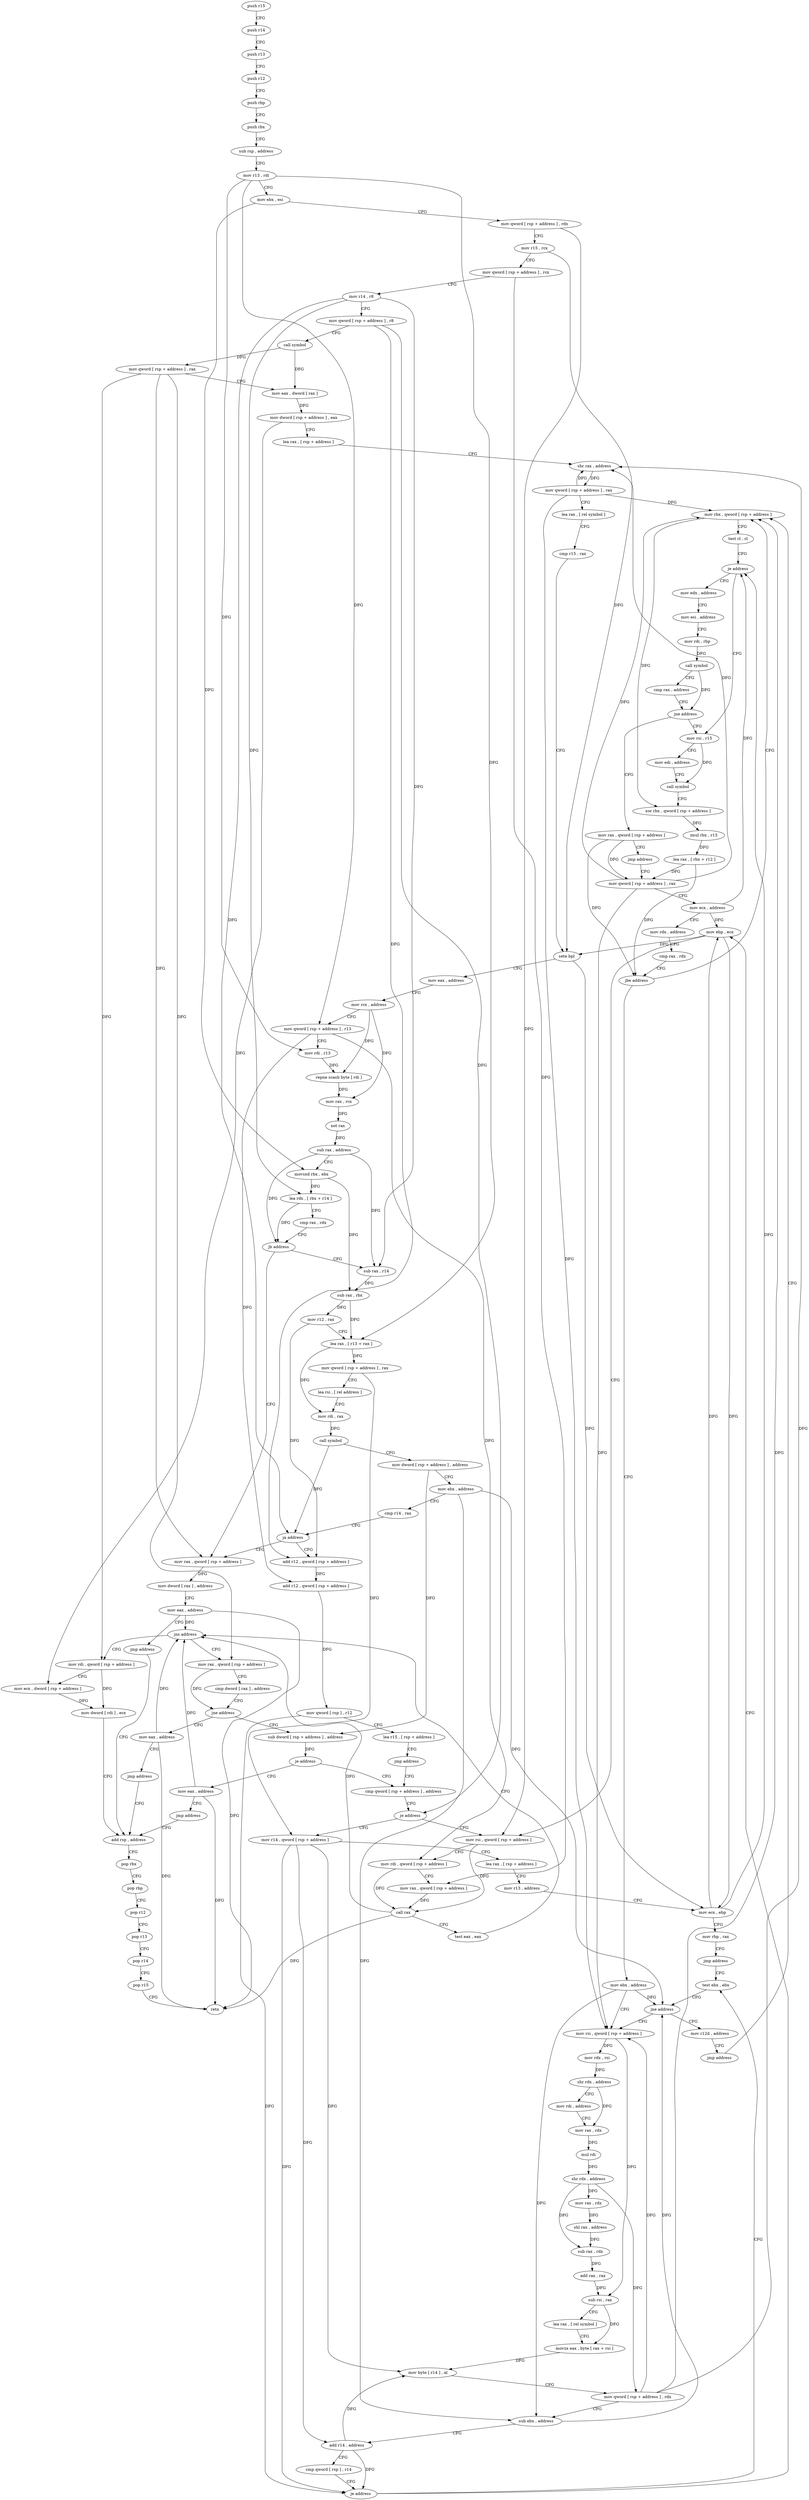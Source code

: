 digraph "func" {
"275462" [label = "push r15" ]
"275464" [label = "push r14" ]
"275466" [label = "push r13" ]
"275468" [label = "push r12" ]
"275470" [label = "push rbp" ]
"275471" [label = "push rbx" ]
"275472" [label = "sub rsp , address" ]
"275476" [label = "mov r13 , rdi" ]
"275479" [label = "mov ebx , esi" ]
"275481" [label = "mov qword [ rsp + address ] , rdx" ]
"275486" [label = "mov r15 , rcx" ]
"275489" [label = "mov qword [ rsp + address ] , rcx" ]
"275494" [label = "mov r14 , r8" ]
"275497" [label = "mov qword [ rsp + address ] , r8" ]
"275502" [label = "call symbol" ]
"275507" [label = "mov qword [ rsp + address ] , rax" ]
"275512" [label = "mov eax , dword [ rax ]" ]
"275514" [label = "mov dword [ rsp + address ] , eax" ]
"275518" [label = "lea rax , [ rsp + address ]" ]
"275523" [label = "shr rax , address" ]
"275527" [label = "mov qword [ rsp + address ] , rax" ]
"275532" [label = "lea rax , [ rel symbol ]" ]
"275539" [label = "cmp r15 , rax" ]
"275542" [label = "sete bpl" ]
"275546" [label = "mov eax , address" ]
"275551" [label = "mov rcx , address" ]
"275558" [label = "mov qword [ rsp + address ] , r13" ]
"275563" [label = "mov rdi , r13" ]
"275566" [label = "repne scasb byte [ rdi ]" ]
"275568" [label = "mov rax , rcx" ]
"275571" [label = "not rax" ]
"275574" [label = "sub rax , address" ]
"275578" [label = "movsxd rbx , ebx" ]
"275581" [label = "lea rdx , [ rbx + r14 ]" ]
"275585" [label = "cmp rax , rdx" ]
"275588" [label = "jb address" ]
"275666" [label = "mov rax , qword [ rsp + address ]" ]
"275590" [label = "sub rax , r14" ]
"275671" [label = "mov dword [ rax ] , address" ]
"275677" [label = "mov eax , address" ]
"275682" [label = "jmp address" ]
"275963" [label = "add rsp , address" ]
"275593" [label = "sub rax , rbx" ]
"275596" [label = "mov r12 , rax" ]
"275599" [label = "lea rax , [ r13 + rax ]" ]
"275604" [label = "mov qword [ rsp + address ] , rax" ]
"275609" [label = "lea rsi , [ rel address ]" ]
"275616" [label = "mov rdi , rax" ]
"275619" [label = "call symbol" ]
"275624" [label = "mov dword [ rsp + address ] , address" ]
"275632" [label = "mov ebx , address" ]
"275637" [label = "cmp r14 , rax" ]
"275640" [label = "ja address" ]
"275642" [label = "add r12 , qword [ rsp + address ]" ]
"275967" [label = "pop rbx" ]
"275968" [label = "pop rbp" ]
"275969" [label = "pop r12" ]
"275971" [label = "pop r13" ]
"275973" [label = "pop r14" ]
"275975" [label = "pop r15" ]
"275977" [label = "retn" ]
"275647" [label = "add r12 , qword [ rsp + address ]" ]
"275652" [label = "mov qword [ rsp ] , r12" ]
"275656" [label = "lea r15 , [ rsp + address ]" ]
"275661" [label = "jmp address" ]
"275917" [label = "cmp qword [ rsp + address ] , address" ]
"275923" [label = "je address" ]
"275879" [label = "mov rsi , qword [ rsp + address ]" ]
"275925" [label = "mov r14 , qword [ rsp + address ]" ]
"275884" [label = "mov rdi , qword [ rsp + address ]" ]
"275889" [label = "mov rax , qword [ rsp + address ]" ]
"275894" [label = "call rax" ]
"275896" [label = "test eax , eax" ]
"275898" [label = "jns address" ]
"275952" [label = "mov rdi , qword [ rsp + address ]" ]
"275900" [label = "mov rax , qword [ rsp + address ]" ]
"275930" [label = "lea rax , [ rsp + address ]" ]
"275935" [label = "mov r13 , address" ]
"275945" [label = "mov ecx , ebp" ]
"275947" [label = "mov rbp , rax" ]
"275950" [label = "jmp address" ]
"275862" [label = "test ebx , ebx" ]
"275957" [label = "mov ecx , dword [ rsp + address ]" ]
"275961" [label = "mov dword [ rdi ] , ecx" ]
"275905" [label = "cmp dword [ rax ] , address" ]
"275908" [label = "jne address" ]
"275978" [label = "mov eax , address" ]
"275910" [label = "sub dword [ rsp + address ] , address" ]
"275864" [label = "jne address" ]
"275783" [label = "mov rsi , qword [ rsp + address ]" ]
"275866" [label = "mov r12d , address" ]
"275983" [label = "jmp address" ]
"275915" [label = "je address" ]
"275985" [label = "mov eax , address" ]
"275788" [label = "mov rdx , rsi" ]
"275791" [label = "shr rdx , address" ]
"275794" [label = "mov rdi , address" ]
"275804" [label = "mov rax , rdx" ]
"275807" [label = "mul rdi" ]
"275810" [label = "shr rdx , address" ]
"275814" [label = "mov rax , rdx" ]
"275817" [label = "shl rax , address" ]
"275821" [label = "sub rax , rdx" ]
"275824" [label = "add rax , rax" ]
"275827" [label = "sub rsi , rax" ]
"275830" [label = "lea rax , [ rel symbol ]" ]
"275837" [label = "movzx eax , byte [ rax + rsi ]" ]
"275841" [label = "mov byte [ r14 ] , al" ]
"275844" [label = "mov qword [ rsp + address ] , rdx" ]
"275849" [label = "sub ebx , address" ]
"275852" [label = "add r14 , address" ]
"275856" [label = "cmp qword [ rsp ] , r14" ]
"275860" [label = "je address" ]
"275877" [label = "mov ebp , ecx" ]
"275872" [label = "jmp address" ]
"275738" [label = "mov rbx , qword [ rsp + address ]" ]
"275990" [label = "jmp address" ]
"275743" [label = "test cl , cl" ]
"275745" [label = "je address" ]
"275687" [label = "mov rsi , r15" ]
"275747" [label = "mov edx , address" ]
"275690" [label = "mov edi , address" ]
"275695" [label = "call symbol" ]
"275700" [label = "xor rbx , qword [ rsp + address ]" ]
"275705" [label = "imul rbx , r13" ]
"275709" [label = "lea rax , [ rbx + r12 ]" ]
"275713" [label = "mov qword [ rsp + address ] , rax" ]
"275752" [label = "mov esi , address" ]
"275757" [label = "mov rdi , rbp" ]
"275760" [label = "call symbol" ]
"275765" [label = "cmp rax , address" ]
"275769" [label = "jne address" ]
"275771" [label = "mov rax , qword [ rsp + address ]" ]
"275778" [label = "mov ebx , address" ]
"275776" [label = "jmp address" ]
"275718" [label = "mov ecx , address" ]
"275723" [label = "mov rdx , address" ]
"275733" [label = "cmp rax , rdx" ]
"275736" [label = "jbe address" ]
"275462" -> "275464" [ label = "CFG" ]
"275464" -> "275466" [ label = "CFG" ]
"275466" -> "275468" [ label = "CFG" ]
"275468" -> "275470" [ label = "CFG" ]
"275470" -> "275471" [ label = "CFG" ]
"275471" -> "275472" [ label = "CFG" ]
"275472" -> "275476" [ label = "CFG" ]
"275476" -> "275479" [ label = "CFG" ]
"275476" -> "275558" [ label = "DFG" ]
"275476" -> "275563" [ label = "DFG" ]
"275476" -> "275599" [ label = "DFG" ]
"275479" -> "275481" [ label = "CFG" ]
"275479" -> "275578" [ label = "DFG" ]
"275481" -> "275486" [ label = "CFG" ]
"275481" -> "275879" [ label = "DFG" ]
"275486" -> "275489" [ label = "CFG" ]
"275486" -> "275542" [ label = "DFG" ]
"275489" -> "275494" [ label = "CFG" ]
"275489" -> "275889" [ label = "DFG" ]
"275494" -> "275497" [ label = "CFG" ]
"275494" -> "275581" [ label = "DFG" ]
"275494" -> "275590" [ label = "DFG" ]
"275494" -> "275640" [ label = "DFG" ]
"275497" -> "275502" [ label = "CFG" ]
"275497" -> "275642" [ label = "DFG" ]
"275497" -> "275923" [ label = "DFG" ]
"275502" -> "275507" [ label = "DFG" ]
"275502" -> "275512" [ label = "DFG" ]
"275507" -> "275512" [ label = "CFG" ]
"275507" -> "275666" [ label = "DFG" ]
"275507" -> "275952" [ label = "DFG" ]
"275507" -> "275900" [ label = "DFG" ]
"275512" -> "275514" [ label = "DFG" ]
"275514" -> "275518" [ label = "CFG" ]
"275514" -> "275957" [ label = "DFG" ]
"275518" -> "275523" [ label = "CFG" ]
"275523" -> "275527" [ label = "DFG" ]
"275527" -> "275532" [ label = "CFG" ]
"275527" -> "275523" [ label = "DFG" ]
"275527" -> "275783" [ label = "DFG" ]
"275527" -> "275738" [ label = "DFG" ]
"275532" -> "275539" [ label = "CFG" ]
"275539" -> "275542" [ label = "CFG" ]
"275542" -> "275546" [ label = "CFG" ]
"275542" -> "275945" [ label = "DFG" ]
"275546" -> "275551" [ label = "CFG" ]
"275551" -> "275558" [ label = "CFG" ]
"275551" -> "275566" [ label = "DFG" ]
"275551" -> "275568" [ label = "DFG" ]
"275558" -> "275563" [ label = "CFG" ]
"275558" -> "275647" [ label = "DFG" ]
"275558" -> "275884" [ label = "DFG" ]
"275563" -> "275566" [ label = "DFG" ]
"275566" -> "275568" [ label = "DFG" ]
"275568" -> "275571" [ label = "DFG" ]
"275571" -> "275574" [ label = "DFG" ]
"275574" -> "275578" [ label = "CFG" ]
"275574" -> "275588" [ label = "DFG" ]
"275574" -> "275590" [ label = "DFG" ]
"275578" -> "275581" [ label = "DFG" ]
"275578" -> "275593" [ label = "DFG" ]
"275581" -> "275585" [ label = "CFG" ]
"275581" -> "275588" [ label = "DFG" ]
"275585" -> "275588" [ label = "CFG" ]
"275588" -> "275666" [ label = "CFG" ]
"275588" -> "275590" [ label = "CFG" ]
"275666" -> "275671" [ label = "DFG" ]
"275590" -> "275593" [ label = "DFG" ]
"275671" -> "275677" [ label = "CFG" ]
"275677" -> "275682" [ label = "CFG" ]
"275677" -> "275977" [ label = "DFG" ]
"275677" -> "275898" [ label = "DFG" ]
"275682" -> "275963" [ label = "CFG" ]
"275963" -> "275967" [ label = "CFG" ]
"275593" -> "275596" [ label = "DFG" ]
"275593" -> "275599" [ label = "DFG" ]
"275596" -> "275599" [ label = "CFG" ]
"275596" -> "275642" [ label = "DFG" ]
"275599" -> "275604" [ label = "DFG" ]
"275599" -> "275616" [ label = "DFG" ]
"275604" -> "275609" [ label = "CFG" ]
"275604" -> "275925" [ label = "DFG" ]
"275609" -> "275616" [ label = "CFG" ]
"275616" -> "275619" [ label = "DFG" ]
"275619" -> "275624" [ label = "CFG" ]
"275619" -> "275640" [ label = "DFG" ]
"275624" -> "275632" [ label = "CFG" ]
"275624" -> "275910" [ label = "DFG" ]
"275632" -> "275637" [ label = "CFG" ]
"275632" -> "275864" [ label = "DFG" ]
"275632" -> "275849" [ label = "DFG" ]
"275637" -> "275640" [ label = "CFG" ]
"275640" -> "275666" [ label = "CFG" ]
"275640" -> "275642" [ label = "CFG" ]
"275642" -> "275647" [ label = "DFG" ]
"275967" -> "275968" [ label = "CFG" ]
"275968" -> "275969" [ label = "CFG" ]
"275969" -> "275971" [ label = "CFG" ]
"275971" -> "275973" [ label = "CFG" ]
"275973" -> "275975" [ label = "CFG" ]
"275975" -> "275977" [ label = "CFG" ]
"275647" -> "275652" [ label = "DFG" ]
"275652" -> "275656" [ label = "CFG" ]
"275652" -> "275860" [ label = "DFG" ]
"275656" -> "275661" [ label = "CFG" ]
"275661" -> "275917" [ label = "CFG" ]
"275917" -> "275923" [ label = "CFG" ]
"275923" -> "275879" [ label = "CFG" ]
"275923" -> "275925" [ label = "CFG" ]
"275879" -> "275884" [ label = "CFG" ]
"275879" -> "275894" [ label = "DFG" ]
"275925" -> "275930" [ label = "CFG" ]
"275925" -> "275841" [ label = "DFG" ]
"275925" -> "275852" [ label = "DFG" ]
"275925" -> "275860" [ label = "DFG" ]
"275884" -> "275889" [ label = "CFG" ]
"275884" -> "275894" [ label = "DFG" ]
"275889" -> "275894" [ label = "DFG" ]
"275894" -> "275896" [ label = "CFG" ]
"275894" -> "275977" [ label = "DFG" ]
"275894" -> "275898" [ label = "DFG" ]
"275896" -> "275898" [ label = "CFG" ]
"275898" -> "275952" [ label = "CFG" ]
"275898" -> "275900" [ label = "CFG" ]
"275952" -> "275957" [ label = "CFG" ]
"275952" -> "275961" [ label = "DFG" ]
"275900" -> "275905" [ label = "CFG" ]
"275900" -> "275908" [ label = "DFG" ]
"275930" -> "275935" [ label = "CFG" ]
"275935" -> "275945" [ label = "CFG" ]
"275945" -> "275947" [ label = "CFG" ]
"275945" -> "275877" [ label = "DFG" ]
"275945" -> "275745" [ label = "DFG" ]
"275947" -> "275950" [ label = "CFG" ]
"275950" -> "275862" [ label = "CFG" ]
"275862" -> "275864" [ label = "CFG" ]
"275957" -> "275961" [ label = "DFG" ]
"275961" -> "275963" [ label = "CFG" ]
"275905" -> "275908" [ label = "CFG" ]
"275908" -> "275978" [ label = "CFG" ]
"275908" -> "275910" [ label = "CFG" ]
"275978" -> "275983" [ label = "CFG" ]
"275978" -> "275898" [ label = "DFG" ]
"275978" -> "275977" [ label = "DFG" ]
"275910" -> "275915" [ label = "DFG" ]
"275864" -> "275783" [ label = "CFG" ]
"275864" -> "275866" [ label = "CFG" ]
"275783" -> "275788" [ label = "DFG" ]
"275783" -> "275827" [ label = "DFG" ]
"275866" -> "275872" [ label = "CFG" ]
"275983" -> "275963" [ label = "CFG" ]
"275915" -> "275985" [ label = "CFG" ]
"275915" -> "275917" [ label = "CFG" ]
"275985" -> "275990" [ label = "CFG" ]
"275985" -> "275898" [ label = "DFG" ]
"275985" -> "275977" [ label = "DFG" ]
"275788" -> "275791" [ label = "DFG" ]
"275791" -> "275794" [ label = "CFG" ]
"275791" -> "275804" [ label = "DFG" ]
"275794" -> "275804" [ label = "CFG" ]
"275804" -> "275807" [ label = "DFG" ]
"275807" -> "275810" [ label = "DFG" ]
"275810" -> "275814" [ label = "DFG" ]
"275810" -> "275821" [ label = "DFG" ]
"275810" -> "275844" [ label = "DFG" ]
"275814" -> "275817" [ label = "DFG" ]
"275817" -> "275821" [ label = "DFG" ]
"275821" -> "275824" [ label = "DFG" ]
"275824" -> "275827" [ label = "DFG" ]
"275827" -> "275830" [ label = "CFG" ]
"275827" -> "275837" [ label = "DFG" ]
"275830" -> "275837" [ label = "CFG" ]
"275837" -> "275841" [ label = "DFG" ]
"275841" -> "275844" [ label = "CFG" ]
"275844" -> "275849" [ label = "CFG" ]
"275844" -> "275523" [ label = "DFG" ]
"275844" -> "275783" [ label = "DFG" ]
"275844" -> "275738" [ label = "DFG" ]
"275849" -> "275852" [ label = "CFG" ]
"275849" -> "275864" [ label = "DFG" ]
"275852" -> "275856" [ label = "CFG" ]
"275852" -> "275841" [ label = "DFG" ]
"275852" -> "275860" [ label = "DFG" ]
"275856" -> "275860" [ label = "CFG" ]
"275860" -> "275877" [ label = "CFG" ]
"275860" -> "275862" [ label = "CFG" ]
"275877" -> "275879" [ label = "CFG" ]
"275877" -> "275945" [ label = "DFG" ]
"275877" -> "275542" [ label = "DFG" ]
"275872" -> "275738" [ label = "CFG" ]
"275738" -> "275743" [ label = "CFG" ]
"275738" -> "275700" [ label = "DFG" ]
"275990" -> "275963" [ label = "CFG" ]
"275743" -> "275745" [ label = "CFG" ]
"275745" -> "275687" [ label = "CFG" ]
"275745" -> "275747" [ label = "CFG" ]
"275687" -> "275690" [ label = "CFG" ]
"275687" -> "275695" [ label = "DFG" ]
"275747" -> "275752" [ label = "CFG" ]
"275690" -> "275695" [ label = "CFG" ]
"275695" -> "275700" [ label = "CFG" ]
"275700" -> "275705" [ label = "DFG" ]
"275705" -> "275709" [ label = "DFG" ]
"275709" -> "275713" [ label = "DFG" ]
"275709" -> "275736" [ label = "DFG" ]
"275713" -> "275718" [ label = "CFG" ]
"275713" -> "275523" [ label = "DFG" ]
"275713" -> "275783" [ label = "DFG" ]
"275713" -> "275738" [ label = "DFG" ]
"275752" -> "275757" [ label = "CFG" ]
"275757" -> "275760" [ label = "DFG" ]
"275760" -> "275765" [ label = "CFG" ]
"275760" -> "275769" [ label = "DFG" ]
"275765" -> "275769" [ label = "CFG" ]
"275769" -> "275687" [ label = "CFG" ]
"275769" -> "275771" [ label = "CFG" ]
"275771" -> "275776" [ label = "CFG" ]
"275771" -> "275713" [ label = "DFG" ]
"275771" -> "275736" [ label = "DFG" ]
"275778" -> "275783" [ label = "CFG" ]
"275778" -> "275864" [ label = "DFG" ]
"275778" -> "275849" [ label = "DFG" ]
"275776" -> "275713" [ label = "CFG" ]
"275718" -> "275723" [ label = "CFG" ]
"275718" -> "275877" [ label = "DFG" ]
"275718" -> "275745" [ label = "DFG" ]
"275723" -> "275733" [ label = "CFG" ]
"275733" -> "275736" [ label = "CFG" ]
"275736" -> "275778" [ label = "CFG" ]
"275736" -> "275738" [ label = "CFG" ]
}
